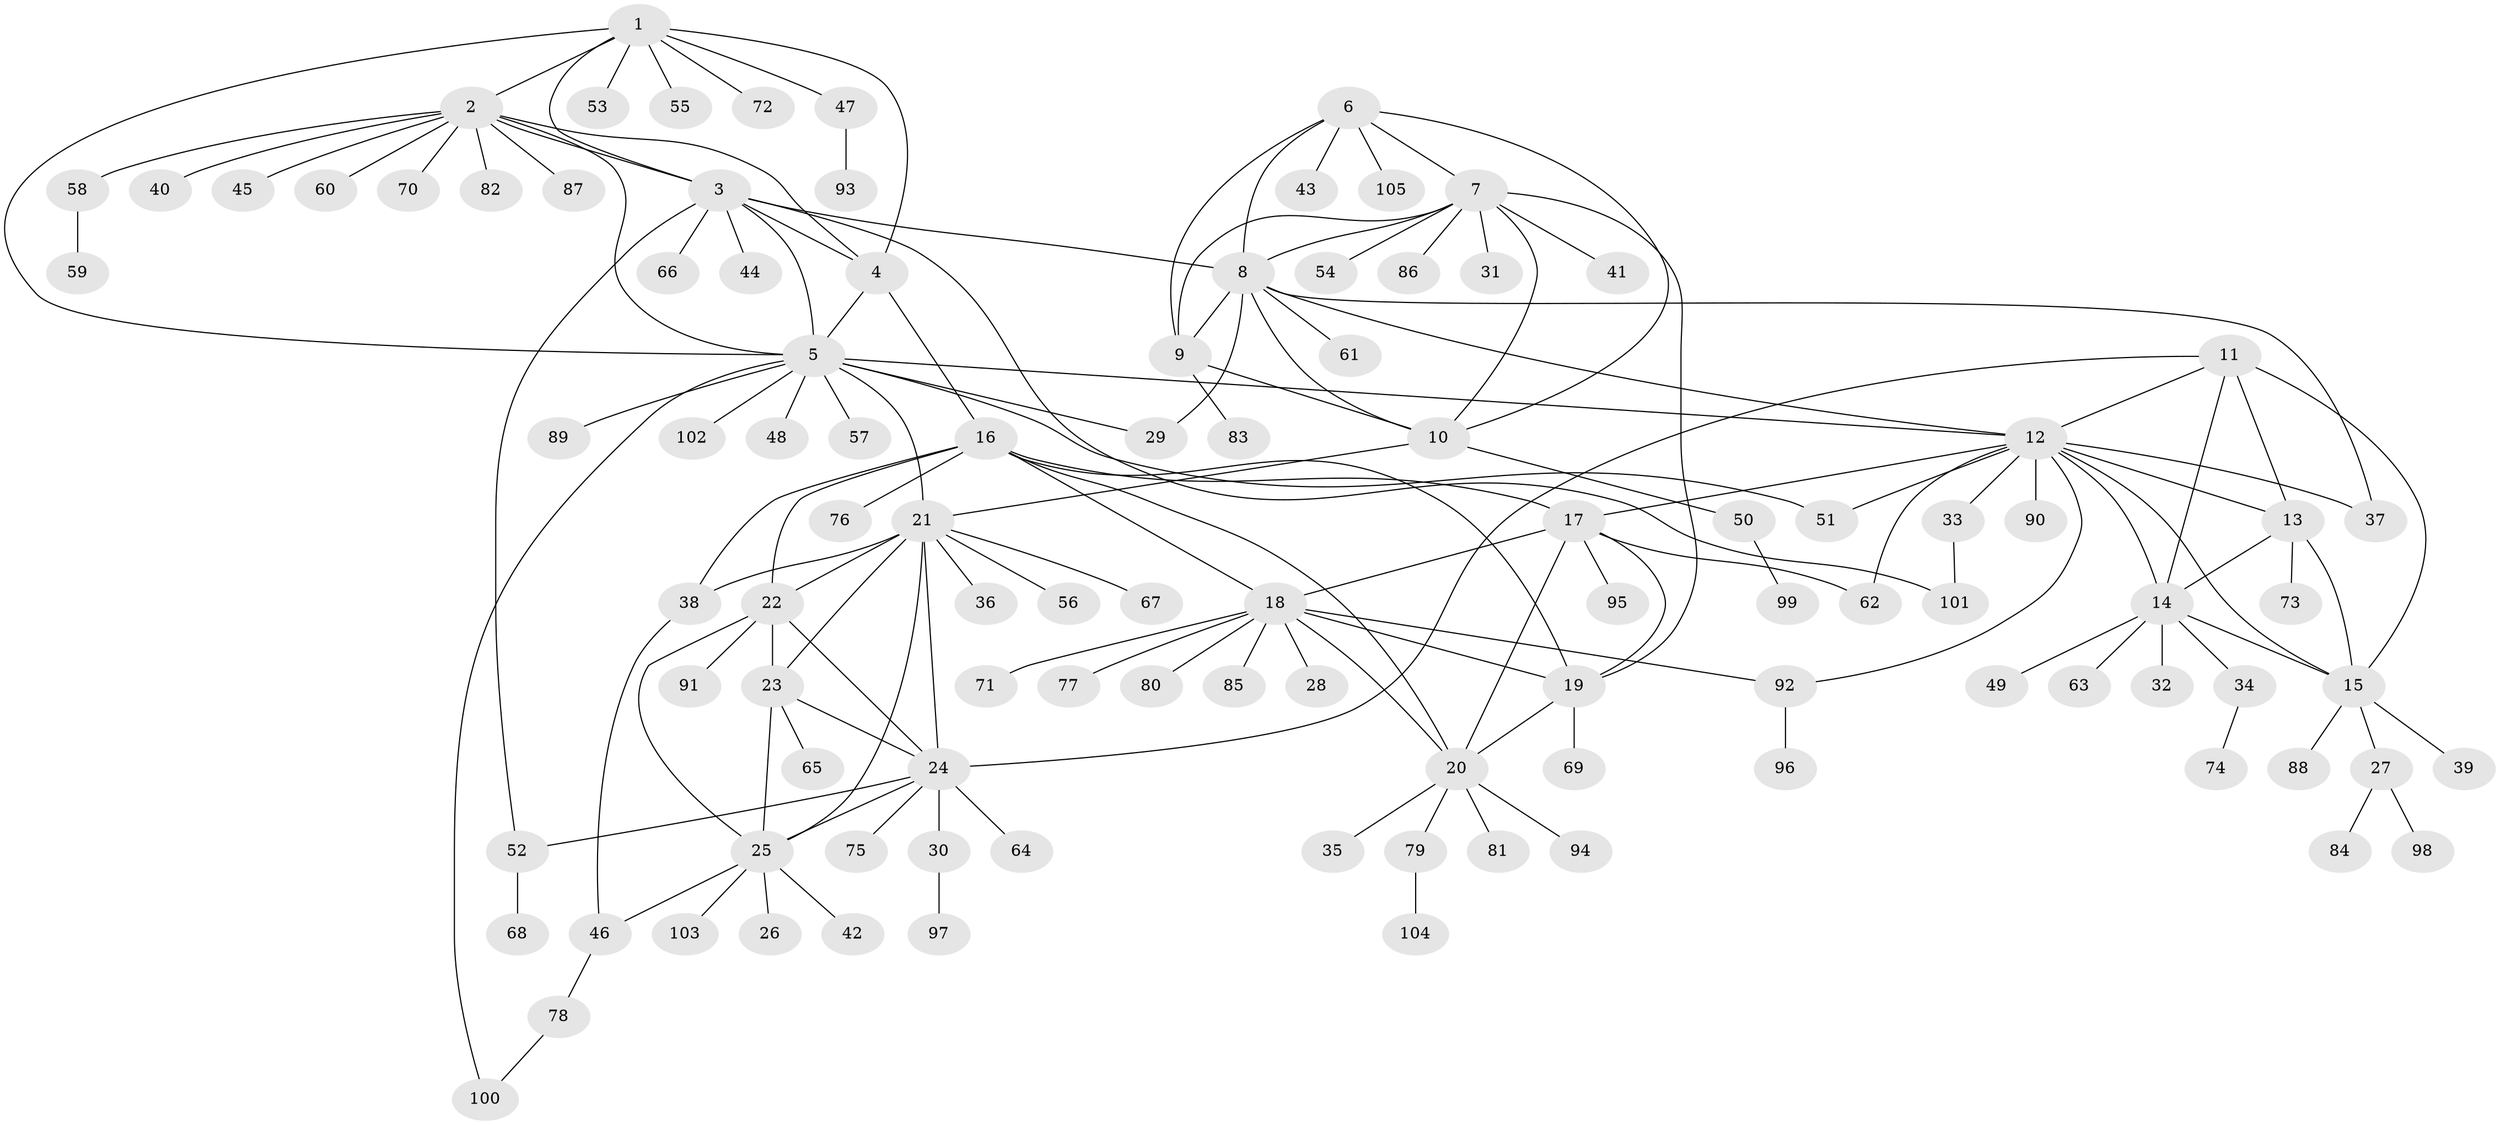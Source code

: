 // Generated by graph-tools (version 1.1) at 2025/37/03/09/25 02:37:37]
// undirected, 105 vertices, 150 edges
graph export_dot {
graph [start="1"]
  node [color=gray90,style=filled];
  1;
  2;
  3;
  4;
  5;
  6;
  7;
  8;
  9;
  10;
  11;
  12;
  13;
  14;
  15;
  16;
  17;
  18;
  19;
  20;
  21;
  22;
  23;
  24;
  25;
  26;
  27;
  28;
  29;
  30;
  31;
  32;
  33;
  34;
  35;
  36;
  37;
  38;
  39;
  40;
  41;
  42;
  43;
  44;
  45;
  46;
  47;
  48;
  49;
  50;
  51;
  52;
  53;
  54;
  55;
  56;
  57;
  58;
  59;
  60;
  61;
  62;
  63;
  64;
  65;
  66;
  67;
  68;
  69;
  70;
  71;
  72;
  73;
  74;
  75;
  76;
  77;
  78;
  79;
  80;
  81;
  82;
  83;
  84;
  85;
  86;
  87;
  88;
  89;
  90;
  91;
  92;
  93;
  94;
  95;
  96;
  97;
  98;
  99;
  100;
  101;
  102;
  103;
  104;
  105;
  1 -- 2;
  1 -- 3;
  1 -- 4;
  1 -- 5;
  1 -- 47;
  1 -- 53;
  1 -- 55;
  1 -- 72;
  2 -- 3;
  2 -- 4;
  2 -- 5;
  2 -- 40;
  2 -- 45;
  2 -- 58;
  2 -- 60;
  2 -- 70;
  2 -- 82;
  2 -- 87;
  3 -- 4;
  3 -- 5;
  3 -- 8;
  3 -- 44;
  3 -- 52;
  3 -- 66;
  3 -- 101;
  4 -- 5;
  4 -- 16;
  5 -- 12;
  5 -- 21;
  5 -- 29;
  5 -- 48;
  5 -- 51;
  5 -- 57;
  5 -- 89;
  5 -- 100;
  5 -- 102;
  6 -- 7;
  6 -- 8;
  6 -- 9;
  6 -- 10;
  6 -- 43;
  6 -- 105;
  7 -- 8;
  7 -- 9;
  7 -- 10;
  7 -- 19;
  7 -- 31;
  7 -- 41;
  7 -- 54;
  7 -- 86;
  8 -- 9;
  8 -- 10;
  8 -- 12;
  8 -- 29;
  8 -- 37;
  8 -- 61;
  9 -- 10;
  9 -- 83;
  10 -- 21;
  10 -- 50;
  11 -- 12;
  11 -- 13;
  11 -- 14;
  11 -- 15;
  11 -- 24;
  12 -- 13;
  12 -- 14;
  12 -- 15;
  12 -- 17;
  12 -- 33;
  12 -- 37;
  12 -- 51;
  12 -- 62;
  12 -- 90;
  12 -- 92;
  13 -- 14;
  13 -- 15;
  13 -- 73;
  14 -- 15;
  14 -- 32;
  14 -- 34;
  14 -- 49;
  14 -- 63;
  15 -- 27;
  15 -- 39;
  15 -- 88;
  16 -- 17;
  16 -- 18;
  16 -- 19;
  16 -- 20;
  16 -- 22;
  16 -- 38;
  16 -- 76;
  17 -- 18;
  17 -- 19;
  17 -- 20;
  17 -- 62;
  17 -- 95;
  18 -- 19;
  18 -- 20;
  18 -- 28;
  18 -- 71;
  18 -- 77;
  18 -- 80;
  18 -- 85;
  18 -- 92;
  19 -- 20;
  19 -- 69;
  20 -- 35;
  20 -- 79;
  20 -- 81;
  20 -- 94;
  21 -- 22;
  21 -- 23;
  21 -- 24;
  21 -- 25;
  21 -- 36;
  21 -- 38;
  21 -- 56;
  21 -- 67;
  22 -- 23;
  22 -- 24;
  22 -- 25;
  22 -- 91;
  23 -- 24;
  23 -- 25;
  23 -- 65;
  24 -- 25;
  24 -- 30;
  24 -- 52;
  24 -- 64;
  24 -- 75;
  25 -- 26;
  25 -- 42;
  25 -- 46;
  25 -- 103;
  27 -- 84;
  27 -- 98;
  30 -- 97;
  33 -- 101;
  34 -- 74;
  38 -- 46;
  46 -- 78;
  47 -- 93;
  50 -- 99;
  52 -- 68;
  58 -- 59;
  78 -- 100;
  79 -- 104;
  92 -- 96;
}
